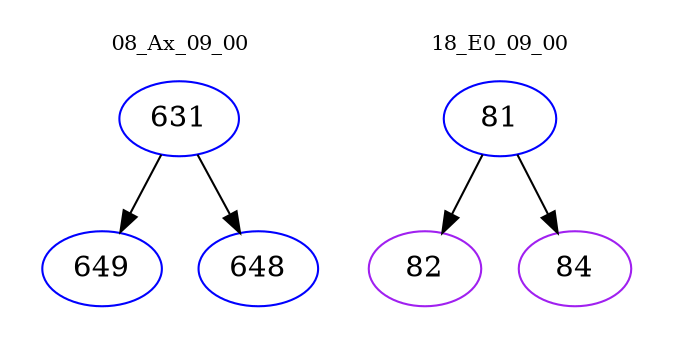 digraph{
subgraph cluster_0 {
color = white
label = "08_Ax_09_00";
fontsize=10;
T0_631 [label="631", color="blue"]
T0_631 -> T0_649 [color="black"]
T0_649 [label="649", color="blue"]
T0_631 -> T0_648 [color="black"]
T0_648 [label="648", color="blue"]
}
subgraph cluster_1 {
color = white
label = "18_E0_09_00";
fontsize=10;
T1_81 [label="81", color="blue"]
T1_81 -> T1_82 [color="black"]
T1_82 [label="82", color="purple"]
T1_81 -> T1_84 [color="black"]
T1_84 [label="84", color="purple"]
}
}
